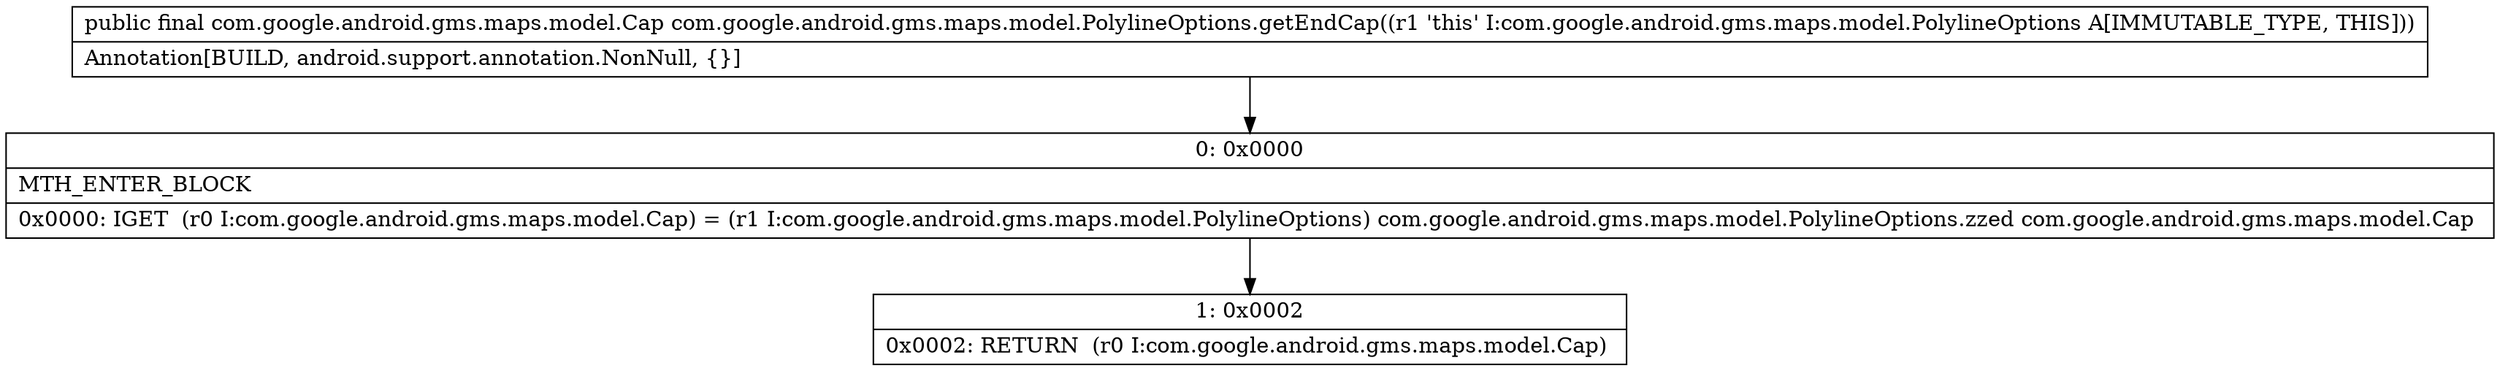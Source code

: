 digraph "CFG forcom.google.android.gms.maps.model.PolylineOptions.getEndCap()Lcom\/google\/android\/gms\/maps\/model\/Cap;" {
Node_0 [shape=record,label="{0\:\ 0x0000|MTH_ENTER_BLOCK\l|0x0000: IGET  (r0 I:com.google.android.gms.maps.model.Cap) = (r1 I:com.google.android.gms.maps.model.PolylineOptions) com.google.android.gms.maps.model.PolylineOptions.zzed com.google.android.gms.maps.model.Cap \l}"];
Node_1 [shape=record,label="{1\:\ 0x0002|0x0002: RETURN  (r0 I:com.google.android.gms.maps.model.Cap) \l}"];
MethodNode[shape=record,label="{public final com.google.android.gms.maps.model.Cap com.google.android.gms.maps.model.PolylineOptions.getEndCap((r1 'this' I:com.google.android.gms.maps.model.PolylineOptions A[IMMUTABLE_TYPE, THIS]))  | Annotation[BUILD, android.support.annotation.NonNull, \{\}]\l}"];
MethodNode -> Node_0;
Node_0 -> Node_1;
}

